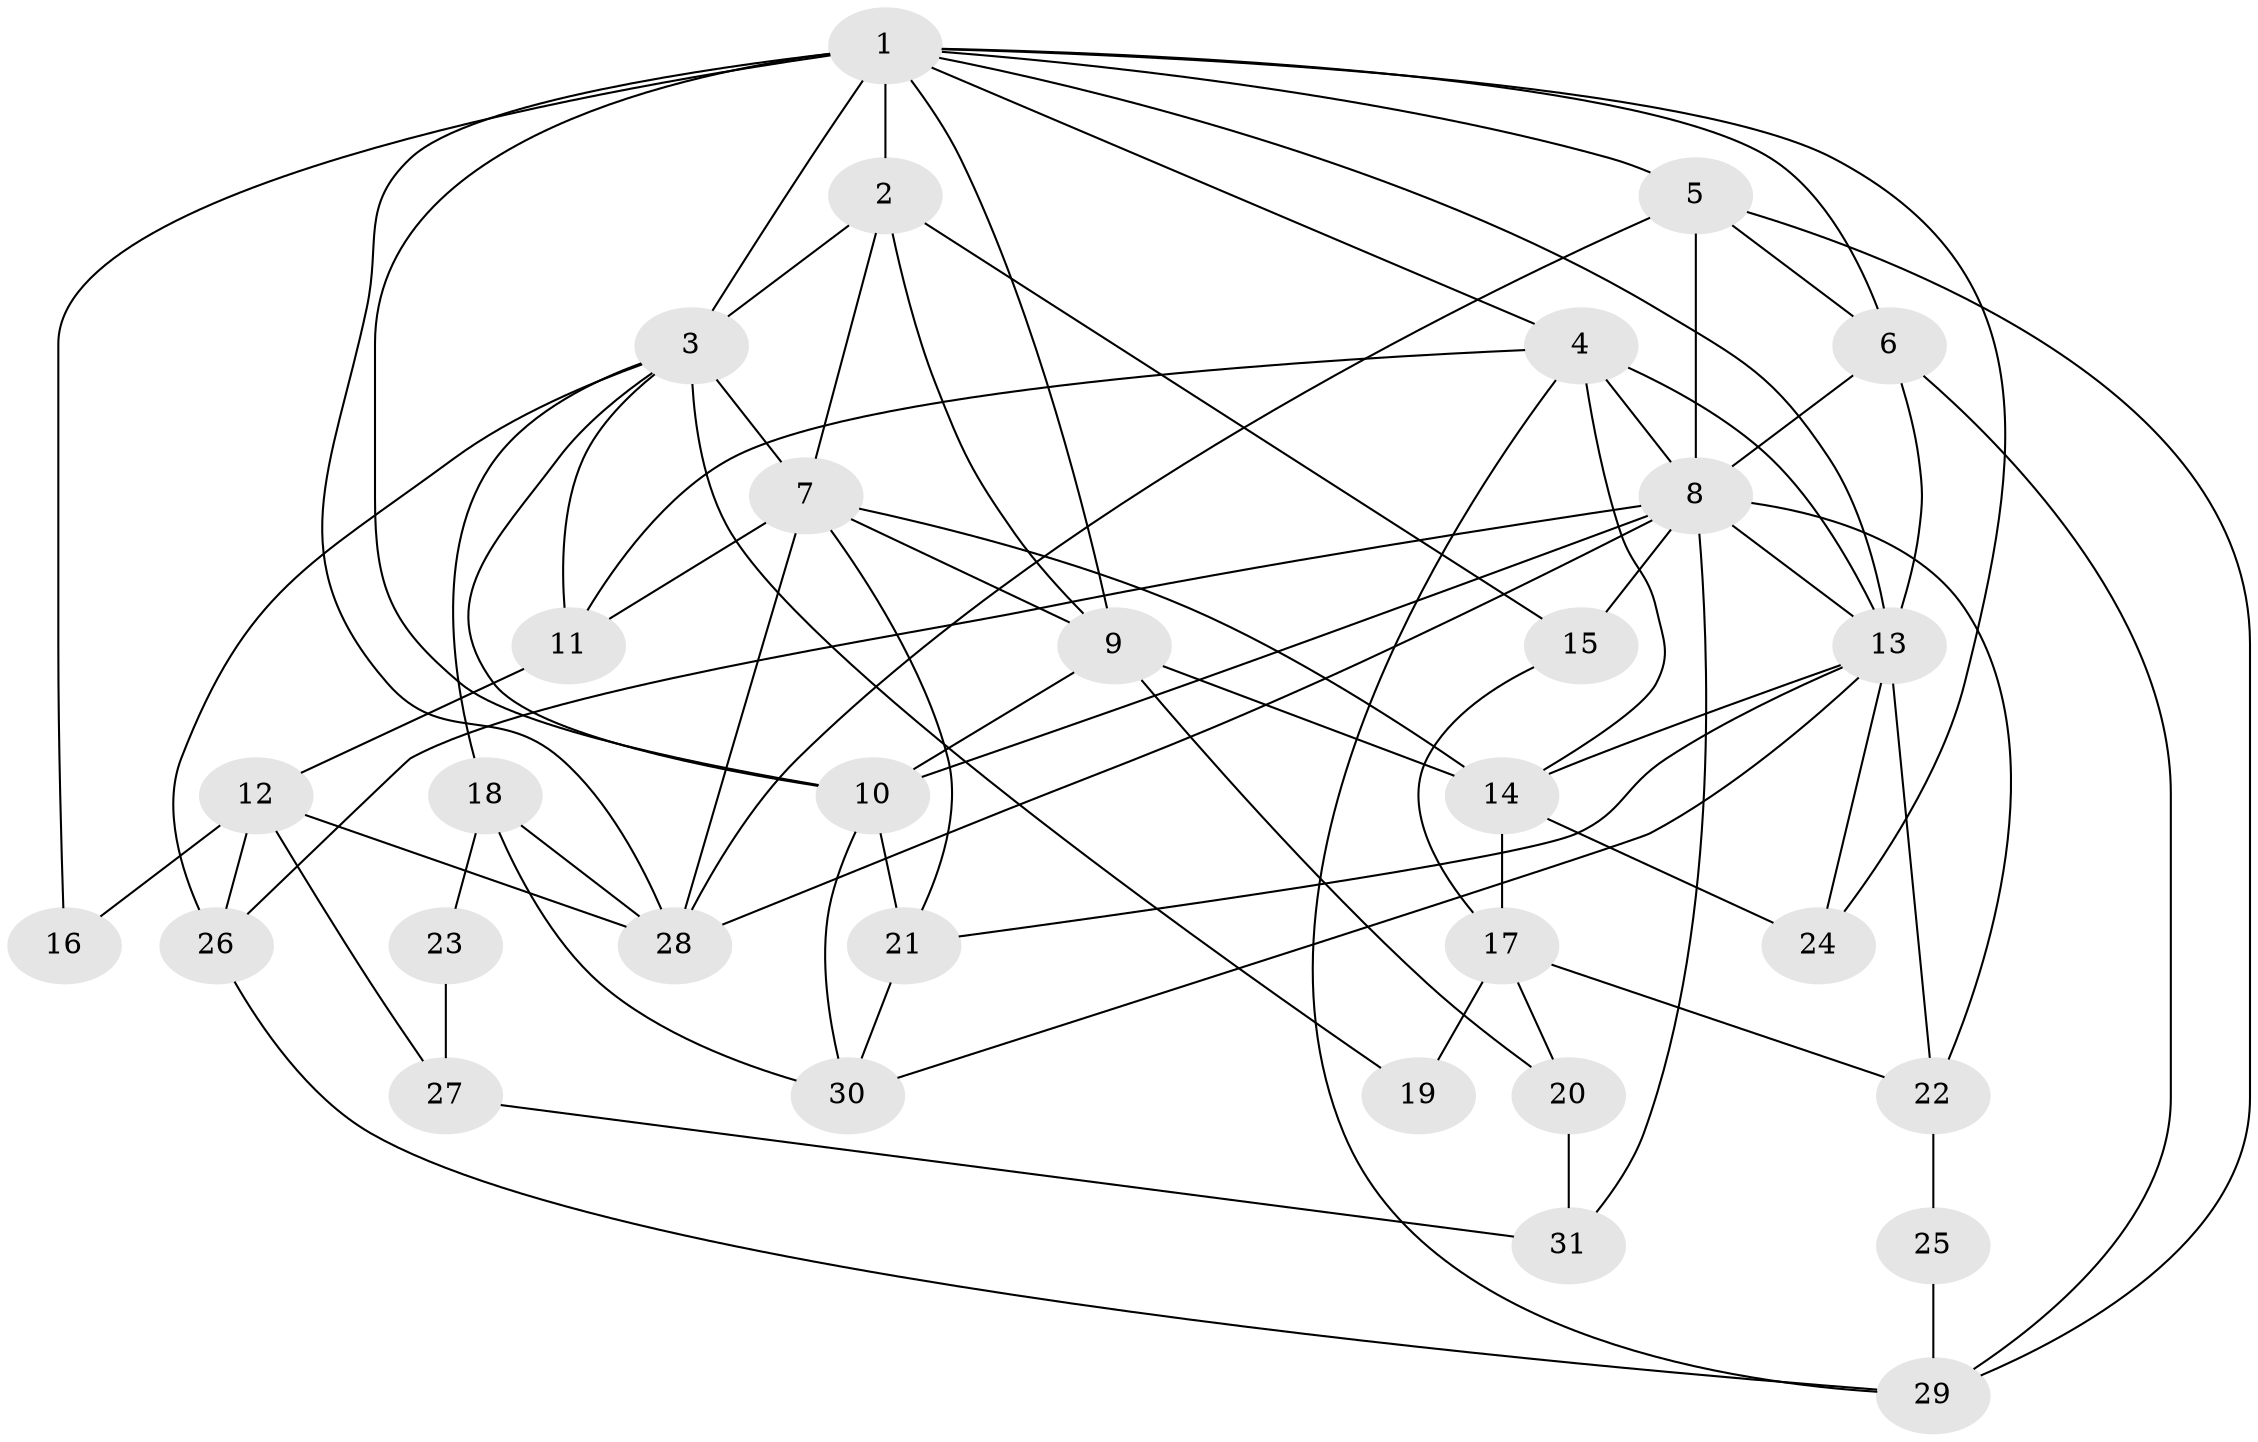 // original degree distribution, {4: 0.20967741935483872, 6: 0.0967741935483871, 5: 0.20967741935483872, 7: 0.03225806451612903, 3: 0.4032258064516129, 2: 0.04838709677419355}
// Generated by graph-tools (version 1.1) at 2025/51/03/04/25 22:51:09]
// undirected, 31 vertices, 76 edges
graph export_dot {
  node [color=gray90,style=filled];
  1;
  2;
  3;
  4;
  5;
  6;
  7;
  8;
  9;
  10;
  11;
  12;
  13;
  14;
  15;
  16;
  17;
  18;
  19;
  20;
  21;
  22;
  23;
  24;
  25;
  26;
  27;
  28;
  29;
  30;
  31;
  1 -- 2 [weight=2.0];
  1 -- 3 [weight=2.0];
  1 -- 4 [weight=1.0];
  1 -- 5 [weight=2.0];
  1 -- 6 [weight=1.0];
  1 -- 9 [weight=2.0];
  1 -- 10 [weight=3.0];
  1 -- 13 [weight=1.0];
  1 -- 16 [weight=1.0];
  1 -- 24 [weight=1.0];
  1 -- 28 [weight=1.0];
  2 -- 3 [weight=1.0];
  2 -- 7 [weight=1.0];
  2 -- 9 [weight=1.0];
  2 -- 15 [weight=1.0];
  3 -- 7 [weight=1.0];
  3 -- 10 [weight=1.0];
  3 -- 11 [weight=1.0];
  3 -- 18 [weight=1.0];
  3 -- 19 [weight=2.0];
  3 -- 26 [weight=1.0];
  4 -- 8 [weight=1.0];
  4 -- 11 [weight=1.0];
  4 -- 13 [weight=1.0];
  4 -- 14 [weight=2.0];
  4 -- 29 [weight=1.0];
  5 -- 6 [weight=1.0];
  5 -- 8 [weight=2.0];
  5 -- 28 [weight=2.0];
  5 -- 29 [weight=1.0];
  6 -- 8 [weight=1.0];
  6 -- 13 [weight=1.0];
  6 -- 29 [weight=1.0];
  7 -- 9 [weight=1.0];
  7 -- 11 [weight=1.0];
  7 -- 14 [weight=1.0];
  7 -- 21 [weight=1.0];
  7 -- 28 [weight=1.0];
  8 -- 10 [weight=1.0];
  8 -- 13 [weight=1.0];
  8 -- 15 [weight=1.0];
  8 -- 22 [weight=1.0];
  8 -- 26 [weight=1.0];
  8 -- 28 [weight=1.0];
  8 -- 31 [weight=1.0];
  9 -- 10 [weight=1.0];
  9 -- 14 [weight=1.0];
  9 -- 20 [weight=1.0];
  10 -- 21 [weight=1.0];
  10 -- 30 [weight=1.0];
  11 -- 12 [weight=1.0];
  12 -- 16 [weight=1.0];
  12 -- 26 [weight=1.0];
  12 -- 27 [weight=1.0];
  12 -- 28 [weight=1.0];
  13 -- 14 [weight=1.0];
  13 -- 21 [weight=1.0];
  13 -- 22 [weight=1.0];
  13 -- 24 [weight=1.0];
  13 -- 30 [weight=1.0];
  14 -- 17 [weight=1.0];
  14 -- 24 [weight=3.0];
  15 -- 17 [weight=1.0];
  17 -- 19 [weight=1.0];
  17 -- 20 [weight=1.0];
  17 -- 22 [weight=1.0];
  18 -- 23 [weight=1.0];
  18 -- 28 [weight=1.0];
  18 -- 30 [weight=1.0];
  20 -- 31 [weight=1.0];
  21 -- 30 [weight=1.0];
  22 -- 25 [weight=1.0];
  23 -- 27 [weight=1.0];
  25 -- 29 [weight=1.0];
  26 -- 29 [weight=1.0];
  27 -- 31 [weight=1.0];
}
